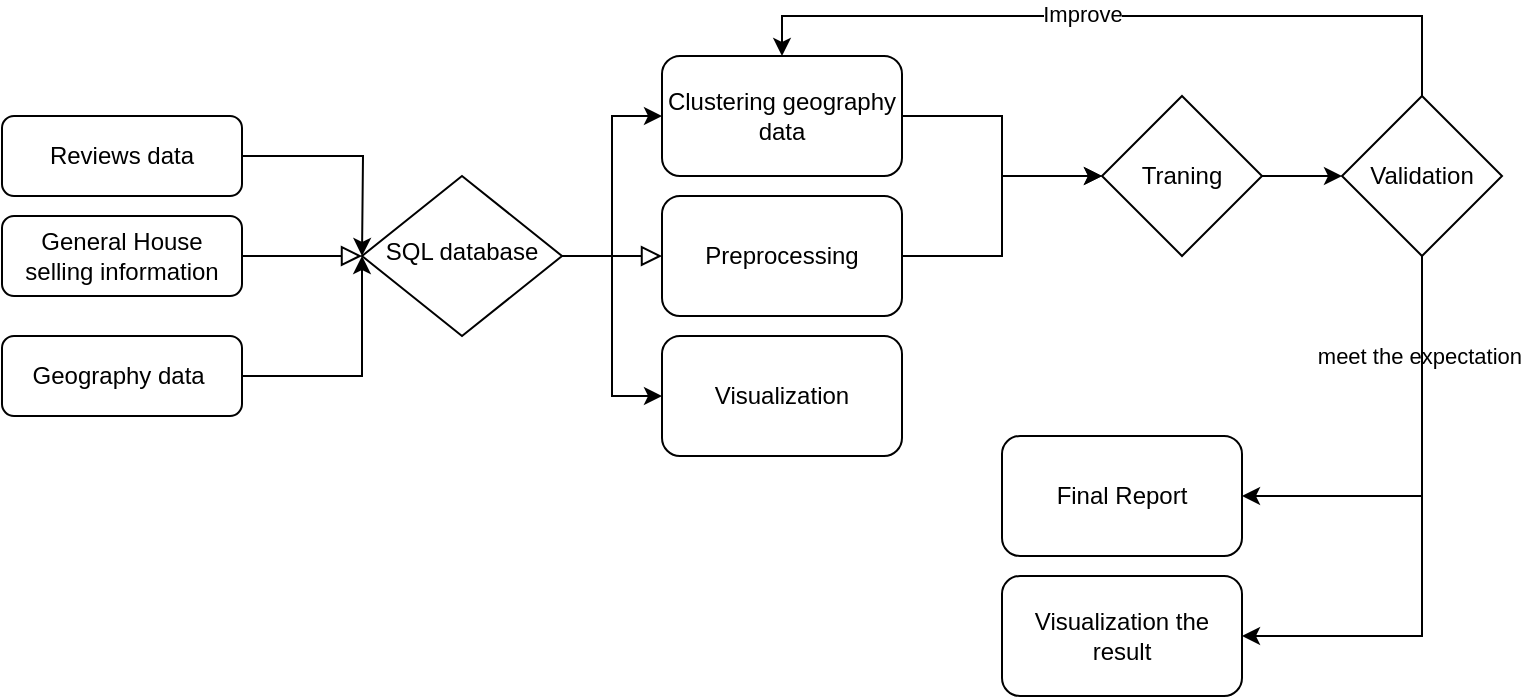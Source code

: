 <mxfile version="14.4.8" type="github">
  <diagram id="C5RBs43oDa-KdzZeNtuy" name="Page-1">
    <mxGraphModel dx="1426" dy="842" grid="1" gridSize="10" guides="1" tooltips="1" connect="1" arrows="1" fold="1" page="1" pageScale="1" pageWidth="827" pageHeight="1169" math="0" shadow="0">
      <root>
        <mxCell id="WIyWlLk6GJQsqaUBKTNV-0" />
        <mxCell id="WIyWlLk6GJQsqaUBKTNV-1" parent="WIyWlLk6GJQsqaUBKTNV-0" />
        <mxCell id="WIyWlLk6GJQsqaUBKTNV-2" value="" style="rounded=0;html=1;jettySize=auto;orthogonalLoop=1;fontSize=11;endArrow=block;endFill=0;endSize=8;strokeWidth=1;shadow=0;labelBackgroundColor=none;edgeStyle=orthogonalEdgeStyle;" parent="WIyWlLk6GJQsqaUBKTNV-1" source="WIyWlLk6GJQsqaUBKTNV-3" target="WIyWlLk6GJQsqaUBKTNV-6" edge="1">
          <mxGeometry relative="1" as="geometry" />
        </mxCell>
        <mxCell id="WIyWlLk6GJQsqaUBKTNV-3" value="General House selling information" style="rounded=1;whiteSpace=wrap;html=1;fontSize=12;glass=0;strokeWidth=1;shadow=0;" parent="WIyWlLk6GJQsqaUBKTNV-1" vertex="1">
          <mxGeometry x="40" y="200" width="120" height="40" as="geometry" />
        </mxCell>
        <mxCell id="WIyWlLk6GJQsqaUBKTNV-4" value="" style="rounded=0;html=1;jettySize=auto;orthogonalLoop=1;fontSize=11;endArrow=block;endFill=0;endSize=8;strokeWidth=1;shadow=0;labelBackgroundColor=none;edgeStyle=orthogonalEdgeStyle;" parent="WIyWlLk6GJQsqaUBKTNV-1" source="WIyWlLk6GJQsqaUBKTNV-6" edge="1">
          <mxGeometry y="20" relative="1" as="geometry">
            <mxPoint as="offset" />
            <mxPoint x="370" y="220" as="targetPoint" />
          </mxGeometry>
        </mxCell>
        <mxCell id="-HZB0Hs7ptmqRgUpYktz-8" style="edgeStyle=orthogonalEdgeStyle;rounded=0;orthogonalLoop=1;jettySize=auto;html=1;entryX=0;entryY=0.5;entryDx=0;entryDy=0;" edge="1" parent="WIyWlLk6GJQsqaUBKTNV-1" source="WIyWlLk6GJQsqaUBKTNV-6" target="-HZB0Hs7ptmqRgUpYktz-6">
          <mxGeometry relative="1" as="geometry" />
        </mxCell>
        <mxCell id="-HZB0Hs7ptmqRgUpYktz-9" style="edgeStyle=orthogonalEdgeStyle;rounded=0;orthogonalLoop=1;jettySize=auto;html=1;entryX=0;entryY=0.5;entryDx=0;entryDy=0;" edge="1" parent="WIyWlLk6GJQsqaUBKTNV-1" source="WIyWlLk6GJQsqaUBKTNV-6" target="-HZB0Hs7ptmqRgUpYktz-7">
          <mxGeometry relative="1" as="geometry" />
        </mxCell>
        <mxCell id="WIyWlLk6GJQsqaUBKTNV-6" value="SQL database" style="rhombus;whiteSpace=wrap;html=1;shadow=0;fontFamily=Helvetica;fontSize=12;align=center;strokeWidth=1;spacing=6;spacingTop=-4;" parent="WIyWlLk6GJQsqaUBKTNV-1" vertex="1">
          <mxGeometry x="220" y="180" width="100" height="80" as="geometry" />
        </mxCell>
        <mxCell id="-HZB0Hs7ptmqRgUpYktz-4" style="edgeStyle=orthogonalEdgeStyle;rounded=0;orthogonalLoop=1;jettySize=auto;html=1;" edge="1" parent="WIyWlLk6GJQsqaUBKTNV-1" source="-HZB0Hs7ptmqRgUpYktz-0">
          <mxGeometry relative="1" as="geometry">
            <mxPoint x="220" y="220" as="targetPoint" />
          </mxGeometry>
        </mxCell>
        <mxCell id="-HZB0Hs7ptmqRgUpYktz-0" value="Reviews data" style="rounded=1;whiteSpace=wrap;html=1;fontSize=12;glass=0;strokeWidth=1;shadow=0;" vertex="1" parent="WIyWlLk6GJQsqaUBKTNV-1">
          <mxGeometry x="40" y="150" width="120" height="40" as="geometry" />
        </mxCell>
        <mxCell id="-HZB0Hs7ptmqRgUpYktz-3" style="edgeStyle=orthogonalEdgeStyle;rounded=0;orthogonalLoop=1;jettySize=auto;html=1;" edge="1" parent="WIyWlLk6GJQsqaUBKTNV-1" source="-HZB0Hs7ptmqRgUpYktz-2" target="WIyWlLk6GJQsqaUBKTNV-6">
          <mxGeometry relative="1" as="geometry">
            <Array as="points">
              <mxPoint x="220" y="280" />
            </Array>
          </mxGeometry>
        </mxCell>
        <mxCell id="-HZB0Hs7ptmqRgUpYktz-2" value="Geography data&amp;nbsp;" style="rounded=1;whiteSpace=wrap;html=1;fontSize=12;glass=0;strokeWidth=1;shadow=0;" vertex="1" parent="WIyWlLk6GJQsqaUBKTNV-1">
          <mxGeometry x="40" y="260" width="120" height="40" as="geometry" />
        </mxCell>
        <mxCell id="-HZB0Hs7ptmqRgUpYktz-12" style="edgeStyle=orthogonalEdgeStyle;rounded=0;orthogonalLoop=1;jettySize=auto;html=1;entryX=0;entryY=0.5;entryDx=0;entryDy=0;" edge="1" parent="WIyWlLk6GJQsqaUBKTNV-1" source="-HZB0Hs7ptmqRgUpYktz-5" target="-HZB0Hs7ptmqRgUpYktz-11">
          <mxGeometry relative="1" as="geometry" />
        </mxCell>
        <mxCell id="-HZB0Hs7ptmqRgUpYktz-5" value="Preprocessing" style="rounded=1;whiteSpace=wrap;html=1;" vertex="1" parent="WIyWlLk6GJQsqaUBKTNV-1">
          <mxGeometry x="370" y="190" width="120" height="60" as="geometry" />
        </mxCell>
        <mxCell id="-HZB0Hs7ptmqRgUpYktz-6" value="Visualization" style="rounded=1;whiteSpace=wrap;html=1;" vertex="1" parent="WIyWlLk6GJQsqaUBKTNV-1">
          <mxGeometry x="370" y="260" width="120" height="60" as="geometry" />
        </mxCell>
        <mxCell id="-HZB0Hs7ptmqRgUpYktz-10" style="edgeStyle=orthogonalEdgeStyle;rounded=0;orthogonalLoop=1;jettySize=auto;html=1;entryX=0;entryY=0.5;entryDx=0;entryDy=0;" edge="1" parent="WIyWlLk6GJQsqaUBKTNV-1" source="-HZB0Hs7ptmqRgUpYktz-7" target="-HZB0Hs7ptmqRgUpYktz-11">
          <mxGeometry relative="1" as="geometry">
            <mxPoint x="650" y="220" as="targetPoint" />
          </mxGeometry>
        </mxCell>
        <mxCell id="-HZB0Hs7ptmqRgUpYktz-7" value="Clustering geography data" style="rounded=1;whiteSpace=wrap;html=1;" vertex="1" parent="WIyWlLk6GJQsqaUBKTNV-1">
          <mxGeometry x="370" y="120" width="120" height="60" as="geometry" />
        </mxCell>
        <mxCell id="-HZB0Hs7ptmqRgUpYktz-14" style="edgeStyle=orthogonalEdgeStyle;rounded=0;orthogonalLoop=1;jettySize=auto;html=1;" edge="1" parent="WIyWlLk6GJQsqaUBKTNV-1" source="-HZB0Hs7ptmqRgUpYktz-11" target="-HZB0Hs7ptmqRgUpYktz-13">
          <mxGeometry relative="1" as="geometry" />
        </mxCell>
        <mxCell id="-HZB0Hs7ptmqRgUpYktz-11" value="Traning" style="rhombus;whiteSpace=wrap;html=1;" vertex="1" parent="WIyWlLk6GJQsqaUBKTNV-1">
          <mxGeometry x="590" y="140" width="80" height="80" as="geometry" />
        </mxCell>
        <mxCell id="-HZB0Hs7ptmqRgUpYktz-15" style="edgeStyle=orthogonalEdgeStyle;rounded=0;orthogonalLoop=1;jettySize=auto;html=1;entryX=0.5;entryY=0;entryDx=0;entryDy=0;" edge="1" parent="WIyWlLk6GJQsqaUBKTNV-1" source="-HZB0Hs7ptmqRgUpYktz-13" target="-HZB0Hs7ptmqRgUpYktz-7">
          <mxGeometry relative="1" as="geometry">
            <Array as="points">
              <mxPoint x="750" y="100" />
              <mxPoint x="430" y="100" />
            </Array>
          </mxGeometry>
        </mxCell>
        <mxCell id="-HZB0Hs7ptmqRgUpYktz-16" value="Improve" style="edgeLabel;html=1;align=center;verticalAlign=middle;resizable=0;points=[];" vertex="1" connectable="0" parent="-HZB0Hs7ptmqRgUpYktz-15">
          <mxGeometry x="0.253" y="-1" relative="1" as="geometry">
            <mxPoint x="28" as="offset" />
          </mxGeometry>
        </mxCell>
        <mxCell id="-HZB0Hs7ptmqRgUpYktz-17" style="edgeStyle=orthogonalEdgeStyle;rounded=0;orthogonalLoop=1;jettySize=auto;html=1;" edge="1" parent="WIyWlLk6GJQsqaUBKTNV-1" source="-HZB0Hs7ptmqRgUpYktz-13" target="-HZB0Hs7ptmqRgUpYktz-19">
          <mxGeometry relative="1" as="geometry">
            <mxPoint x="750" y="370" as="targetPoint" />
            <Array as="points">
              <mxPoint x="750" y="330" />
              <mxPoint x="750" y="330" />
            </Array>
          </mxGeometry>
        </mxCell>
        <mxCell id="-HZB0Hs7ptmqRgUpYktz-18" value="meet the expectation&amp;nbsp;" style="edgeLabel;html=1;align=center;verticalAlign=middle;resizable=0;points=[];" vertex="1" connectable="0" parent="-HZB0Hs7ptmqRgUpYktz-17">
          <mxGeometry x="-0.141" y="1" relative="1" as="geometry">
            <mxPoint x="-1" y="-40" as="offset" />
          </mxGeometry>
        </mxCell>
        <mxCell id="-HZB0Hs7ptmqRgUpYktz-22" style="edgeStyle=orthogonalEdgeStyle;rounded=0;orthogonalLoop=1;jettySize=auto;html=1;entryX=1;entryY=0.5;entryDx=0;entryDy=0;" edge="1" parent="WIyWlLk6GJQsqaUBKTNV-1" source="-HZB0Hs7ptmqRgUpYktz-13" target="-HZB0Hs7ptmqRgUpYktz-21">
          <mxGeometry relative="1" as="geometry">
            <Array as="points">
              <mxPoint x="750" y="410" />
            </Array>
          </mxGeometry>
        </mxCell>
        <mxCell id="-HZB0Hs7ptmqRgUpYktz-13" value="Validation" style="rhombus;whiteSpace=wrap;html=1;" vertex="1" parent="WIyWlLk6GJQsqaUBKTNV-1">
          <mxGeometry x="710" y="140" width="80" height="80" as="geometry" />
        </mxCell>
        <mxCell id="-HZB0Hs7ptmqRgUpYktz-19" value="Final Report" style="rounded=1;whiteSpace=wrap;html=1;" vertex="1" parent="WIyWlLk6GJQsqaUBKTNV-1">
          <mxGeometry x="540" y="310" width="120" height="60" as="geometry" />
        </mxCell>
        <mxCell id="-HZB0Hs7ptmqRgUpYktz-21" value="Visualization the result" style="rounded=1;whiteSpace=wrap;html=1;" vertex="1" parent="WIyWlLk6GJQsqaUBKTNV-1">
          <mxGeometry x="540" y="380" width="120" height="60" as="geometry" />
        </mxCell>
      </root>
    </mxGraphModel>
  </diagram>
</mxfile>
